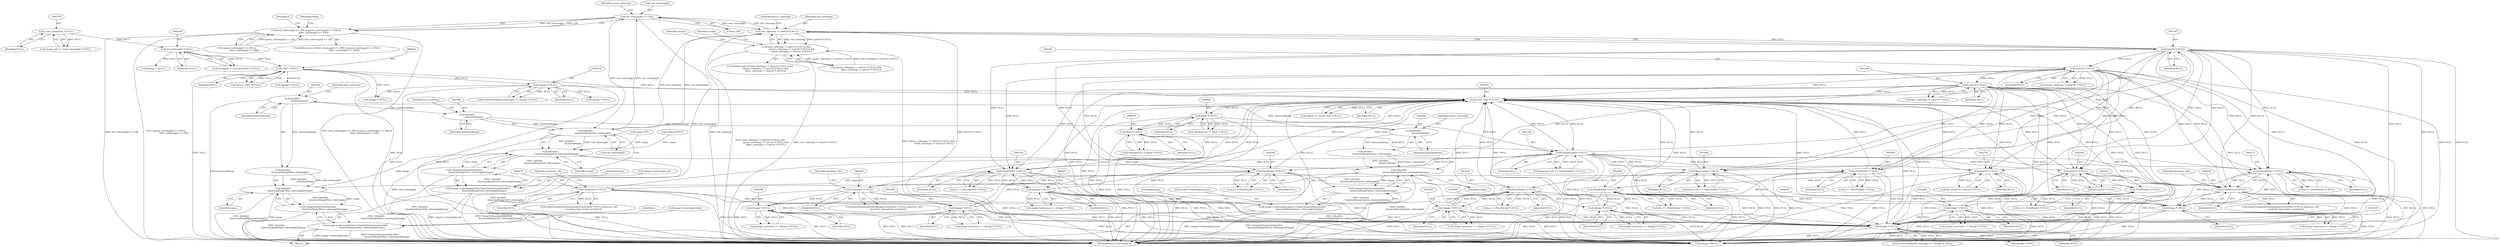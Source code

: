 digraph "0_ImageMagick_58cf5bf4fade82e3b510e8f3463a967278a3e410_0@pointer" {
"1001419" [label="(Call,red_colormap[i] >= 256)"];
"1001384" [label="(Call,red_colormap != (uint16 *) NULL)"];
"1001464" [label="(Call,(double)\n                    QuantumRange*red_colormap[i])"];
"1001465" [label="(Call,(double)\n                    QuantumRange)"];
"1001501" [label="(Call,(double)\n                    QuantumRange)"];
"1001483" [label="(Call,(double)\n                    QuantumRange)"];
"1001419" [label="(Call,red_colormap[i] >= 256)"];
"1001386" [label="(Call,(uint16 *) NULL)"];
"1001145" [label="(Call,(QuantumInfo *) NULL)"];
"1000760" [label="(Call,(const char *) NULL)"];
"1002341" [label="(Call,(PixelPacket *) NULL)"];
"1002460" [label="(Call,(Image *) NULL)"];
"1001392" [label="(Call,(uint16 *) NULL)"];
"1001397" [label="(Call,(uint16 *) NULL)"];
"1001861" [label="(Call,(PixelPacket *) NULL)"];
"1001888" [label="(Call,(Image *) NULL)"];
"1001869" [label="(Call,(CacheView *) NULL)"];
"1002087" [label="(Call,(Image *) NULL)"];
"1002068" [label="(Call,(CacheView *) NULL)"];
"1002060" [label="(Call,(PixelPacket *) NULL)"];
"1003000" [label="(Call,(Image *) NULL)"];
"1002797" [label="(Call,(PixelPacket *) NULL)"];
"1002732" [label="(Call,(uint32 *) NULL)"];
"1002639" [label="(Call,(Image *) NULL)"];
"1002522" [label="(Call,(PixelPacket *) NULL)"];
"1002489" [label="(Call,(uint32 *) NULL)"];
"1003149" [label="(Call,(PixelPacket *) NULL)"];
"1003079" [label="(Call,(MemoryInfo *) NULL)"];
"1003228" [label="(Call,(Image *) NULL)"];
"1000317" [label="(Call,(Image *) NULL)"];
"1000243" [label="(Call,(TIFF *) NULL)"];
"1000185" [label="(Call,(ExceptionInfo *) NULL)"];
"1000158" [label="(Call,(const ImageInfo *) NULL)"];
"1003337" [label="(Call,(Image *) NULL)"];
"1002170" [label="(Call,(PixelPacket *) NULL)"];
"1002265" [label="(Call,(Image *) NULL)"];
"1002246" [label="(Call,(CacheView *) NULL)"];
"1000938" [label="(Call,(float *) NULL)"];
"1000900" [label="(Call,(float *) NULL)"];
"1001383" [label="(Call,(red_colormap != (uint16 *) NULL) &&\n                (green_colormap != (uint16 *) NULL) &&\n                (blue_colormap != (uint16 *) NULL))"];
"1001418" [label="(Call,(red_colormap[i] >= 256) || (green_colormap[i] >= 256) ||\n                      (blue_colormap[i] >= 256))"];
"1001463" [label="(Call,((double)\n                    QuantumRange*red_colormap[i])/range)"];
"1001462" [label="(Call,ClampToQuantum(((double)\n                    QuantumRange*red_colormap[i])/range))"];
"1001454" [label="(Call,image->colormap[i].red=ClampToQuantum(((double)\n                    QuantumRange*red_colormap[i])/range))"];
"1001481" [label="(Call,((double)\n                    QuantumRange*green_colormap[i])/range)"];
"1001480" [label="(Call,ClampToQuantum(((double)\n                    QuantumRange*green_colormap[i])/range))"];
"1001472" [label="(Call,image->colormap[i].green=ClampToQuantum(((double)\n                    QuantumRange*green_colormap[i])/range))"];
"1001499" [label="(Call,((double)\n                    QuantumRange*blue_colormap[i])/range)"];
"1001498" [label="(Call,ClampToQuantum(((double)\n                    QuantumRange*blue_colormap[i])/range))"];
"1001490" [label="(Call,image->colormap[i].blue=ClampToQuantum(((double)\n                    QuantumRange*blue_colormap[i])/range))"];
"1001147" [label="(Identifier,NULL)"];
"1001417" [label="(ControlStructure,if ((red_colormap[i] >= 256) || (green_colormap[i] >= 256) ||\n                      (blue_colormap[i] >= 256)))"];
"1002732" [label="(Call,(uint32 *) NULL)"];
"1001427" [label="(Identifier,green_colormap)"];
"1001468" [label="(Call,red_colormap[i])"];
"1003224" [label="(Call,image->previous == (Image *) NULL)"];
"1002795" [label="(Call,tile == (PixelPacket *) NULL)"];
"1001418" [label="(Call,(red_colormap[i] >= 256) || (green_colormap[i] >= 256) ||\n                      (blue_colormap[i] >= 256))"];
"1001498" [label="(Call,ClampToQuantum(((double)\n                    QuantumRange*blue_colormap[i])/range))"];
"1001463" [label="(Call,((double)\n                    QuantumRange*red_colormap[i])/range)"];
"1001391" [label="(Identifier,green_colormap)"];
"1001467" [label="(Identifier,QuantumRange)"];
"1002062" [label="(Identifier,NULL)"];
"1000314" [label="(Call,GetNextImageInList(image) == (Image *) NULL)"];
"1001511" [label="(Identifier,image)"];
"1001494" [label="(Identifier,image)"];
"1002639" [label="(Call,(Image *) NULL)"];
"1000215" [label="(Call,(Image *) NULL)"];
"1003081" [label="(Identifier,NULL)"];
"1001872" [label="(Identifier,quantum_info)"];
"1002089" [label="(Identifier,NULL)"];
"1001424" [label="(Call,(green_colormap[i] >= 256) ||\n                      (blue_colormap[i] >= 256))"];
"1002460" [label="(Call,(Image *) NULL)"];
"1001483" [label="(Call,(double)\n                    QuantumRange)"];
"1003228" [label="(Call,(Image *) NULL)"];
"1001389" [label="(Call,(green_colormap != (uint16 *) NULL) &&\n                (blue_colormap != (uint16 *) NULL))"];
"1003147" [label="(Call,q == (PixelPacket *) NULL)"];
"1000902" [label="(Identifier,NULL)"];
"1001503" [label="(Identifier,QuantumRange)"];
"1002635" [label="(Call,image->previous == (Image *) NULL)"];
"1000243" [label="(Call,(TIFF *) NULL)"];
"1001476" [label="(Identifier,image)"];
"1003230" [label="(Identifier,NULL)"];
"1001397" [label="(Call,(uint16 *) NULL)"];
"1001487" [label="(Identifier,green_colormap)"];
"1002641" [label="(Identifier,NULL)"];
"1001464" [label="(Call,(double)\n                    QuantumRange*red_colormap[i])"];
"1003334" [label="(Call,GetNextImageInList(image) == (Image *) NULL)"];
"1000898" [label="(Call,chromaticity != (float *) NULL)"];
"1001480" [label="(Call,ClampToQuantum(((double)\n                    QuantumRange*green_colormap[i])/range))"];
"1001859" [label="(Call,q == (PixelPacket *) NULL)"];
"1001401" [label="(Call,range=255)"];
"1001871" [label="(Identifier,NULL)"];
"1002462" [label="(Identifier,NULL)"];
"1003400" [label="(Call,(Image *)NULL)"];
"1002730" [label="(Call,tile_pixels == (uint32 *) NULL)"];
"1002522" [label="(Call,(PixelPacket *) NULL)"];
"1001394" [label="(Identifier,NULL)"];
"1000319" [label="(Identifier,NULL)"];
"1001861" [label="(Call,(PixelPacket *) NULL)"];
"1001386" [label="(Call,(uint16 *) NULL)"];
"1002491" [label="(Identifier,NULL)"];
"1002524" [label="(Identifier,NULL)"];
"1001382" [label="(ControlStructure,if ((red_colormap != (uint16 *) NULL) &&\n                (green_colormap != (uint16 *) NULL) &&\n                (blue_colormap != (uint16 *) NULL)))"];
"1001436" [label="(Call,range=65535)"];
"1003002" [label="(Identifier,NULL)"];
"1001384" [label="(Call,red_colormap != (uint16 *) NULL)"];
"1001452" [label="(Identifier,i)"];
"1002339" [label="(Call,q == (PixelPacket *) NULL)"];
"1000936" [label="(Call,chromaticity != (float *) NULL)"];
"1000156" [label="(Call,image_info != (const ImageInfo *) NULL)"];
"1000758" [label="(Call,option == (const char *) NULL)"];
"1002261" [label="(Call,image->previous == (Image *) NULL)"];
"1001469" [label="(Identifier,red_colormap)"];
"1002248" [label="(Identifier,NULL)"];
"1001863" [label="(Identifier,NULL)"];
"1002489" [label="(Call,(uint32 *) NULL)"];
"1002520" [label="(Call,q == (PixelPacket *) NULL)"];
"1003337" [label="(Call,(Image *) NULL)"];
"1001869" [label="(Call,(CacheView *) NULL)"];
"1002070" [label="(Identifier,NULL)"];
"1001472" [label="(Call,image->colormap[i].green=ClampToQuantum(((double)\n                    QuantumRange*green_colormap[i])/range))"];
"1001482" [label="(Call,(double)\n                    QuantumRange*green_colormap[i])"];
"1001143" [label="(Call,quantum_info == (QuantumInfo *) NULL)"];
"1001471" [label="(Identifier,range)"];
"1001388" [label="(Identifier,NULL)"];
"1000328" [label="(Call,(Image *) NULL)"];
"1002343" [label="(Identifier,NULL)"];
"1001416" [label="(Identifier,i)"];
"1002797" [label="(Call,(PixelPacket *) NULL)"];
"1001501" [label="(Call,(double)\n                    QuantumRange)"];
"1001395" [label="(Call,blue_colormap != (uint16 *) NULL)"];
"1001465" [label="(Call,(double)\n                    QuantumRange)"];
"1000938" [label="(Call,(float *) NULL)"];
"1001402" [label="(Identifier,range)"];
"1001499" [label="(Call,((double)\n                    QuantumRange*blue_colormap[i])/range)"];
"1002071" [label="(Identifier,quantum_info)"];
"1000187" [label="(Identifier,NULL)"];
"1002087" [label="(Call,(Image *) NULL)"];
"1003406" [label="(MethodReturn,static Image *)"];
"1001455" [label="(Call,image->colormap[i].red)"];
"1000158" [label="(Call,(const ImageInfo *) NULL)"];
"1002799" [label="(Identifier,NULL)"];
"1001399" [label="(Identifier,NULL)"];
"1002170" [label="(Call,(PixelPacket *) NULL)"];
"1003000" [label="(Call,(Image *) NULL)"];
"1002249" [label="(Identifier,quantum_info)"];
"1000245" [label="(Identifier,NULL)"];
"1001392" [label="(Call,(uint16 *) NULL)"];
"1001383" [label="(Call,(red_colormap != (uint16 *) NULL) &&\n                (green_colormap != (uint16 *) NULL) &&\n                (blue_colormap != (uint16 *) NULL))"];
"1002066" [label="(Call,ImportQuantumPixels(image,(CacheView *) NULL,quantum_info,\n            quantum_type,pixels,exception))"];
"1001507" [label="(Identifier,range)"];
"1001888" [label="(Call,(Image *) NULL)"];
"1002060" [label="(Call,(PixelPacket *) NULL)"];
"1001453" [label="(Block,)"];
"1001462" [label="(Call,ClampToQuantum(((double)\n                    QuantumRange*red_colormap[i])/range))"];
"1001481" [label="(Call,((double)\n                    QuantumRange*green_colormap[i])/range)"];
"1000940" [label="(Identifier,NULL)"];
"1002267" [label="(Identifier,NULL)"];
"1000900" [label="(Call,(float *) NULL)"];
"1002734" [label="(Identifier,NULL)"];
"1000307" [label="(Call,(Image *) NULL)"];
"1001489" [label="(Identifier,range)"];
"1001423" [label="(Literal,256)"];
"1002341" [label="(Call,(PixelPacket *) NULL)"];
"1001890" [label="(Identifier,NULL)"];
"1003149" [label="(Call,(PixelPacket *) NULL)"];
"1002456" [label="(Call,image->previous == (Image *) NULL)"];
"1002058" [label="(Call,q == (PixelPacket *) NULL)"];
"1001145" [label="(Call,(QuantumInfo *) NULL)"];
"1000160" [label="(Identifier,NULL)"];
"1000241" [label="(Call,tiff == (TIFF *) NULL)"];
"1002168" [label="(Call,q == (PixelPacket *) NULL)"];
"1001490" [label="(Call,image->colormap[i].blue=ClampToQuantum(((double)\n                    QuantumRange*blue_colormap[i])/range))"];
"1000185" [label="(Call,(ExceptionInfo *) NULL)"];
"1001420" [label="(Call,red_colormap[i])"];
"1003346" [label="(Call,(Image *) NULL)"];
"1001500" [label="(Call,(double)\n                    QuantumRange*blue_colormap[i])"];
"1001505" [label="(Identifier,blue_colormap)"];
"1000183" [label="(Call,exception != (ExceptionInfo *) NULL)"];
"1000317" [label="(Call,(Image *) NULL)"];
"1002172" [label="(Identifier,NULL)"];
"1001419" [label="(Call,red_colormap[i] >= 256)"];
"1002487" [label="(Call,p=(uint32 *) NULL)"];
"1002244" [label="(Call,ImportQuantumPixels(image,(CacheView *) NULL,quantum_info,\n              quantum_type,pixels,exception))"];
"1001454" [label="(Call,image->colormap[i].red=ClampToQuantum(((double)\n                    QuantumRange*red_colormap[i])/range))"];
"1002083" [label="(Call,image->previous == (Image *) NULL)"];
"1003339" [label="(Identifier,NULL)"];
"1002068" [label="(Call,(CacheView *) NULL)"];
"1002265" [label="(Call,(Image *) NULL)"];
"1000760" [label="(Call,(const char *) NULL)"];
"1001884" [label="(Call,image->previous == (Image *) NULL)"];
"1001385" [label="(Identifier,red_colormap)"];
"1003079" [label="(Call,(MemoryInfo *) NULL)"];
"1003077" [label="(Call,pixel_info == (MemoryInfo *) NULL)"];
"1000252" [label="(Call,(Image *) NULL)"];
"1000762" [label="(Identifier,NULL)"];
"1001867" [label="(Call,ImportQuantumPixels(image,(CacheView *) NULL,quantum_info,\n            quantum_type,pixels,exception))"];
"1001437" [label="(Identifier,range)"];
"1001491" [label="(Call,image->colormap[i].blue)"];
"1003151" [label="(Identifier,NULL)"];
"1001473" [label="(Call,image->colormap[i].green)"];
"1001390" [label="(Call,green_colormap != (uint16 *) NULL)"];
"1001485" [label="(Identifier,QuantumRange)"];
"1002996" [label="(Call,image->previous == (Image *) NULL)"];
"1002246" [label="(Call,(CacheView *) NULL)"];
"1001419" -> "1001418"  [label="AST: "];
"1001419" -> "1001423"  [label="CFG: "];
"1001420" -> "1001419"  [label="AST: "];
"1001423" -> "1001419"  [label="AST: "];
"1001427" -> "1001419"  [label="CFG: "];
"1001418" -> "1001419"  [label="CFG: "];
"1001419" -> "1003406"  [label="DDG: red_colormap[i]"];
"1001419" -> "1001384"  [label="DDG: red_colormap[i]"];
"1001419" -> "1001418"  [label="DDG: red_colormap[i]"];
"1001419" -> "1001418"  [label="DDG: 256"];
"1001384" -> "1001419"  [label="DDG: red_colormap"];
"1001464" -> "1001419"  [label="DDG: red_colormap[i]"];
"1001419" -> "1001464"  [label="DDG: red_colormap[i]"];
"1001384" -> "1001383"  [label="AST: "];
"1001384" -> "1001386"  [label="CFG: "];
"1001385" -> "1001384"  [label="AST: "];
"1001386" -> "1001384"  [label="AST: "];
"1001391" -> "1001384"  [label="CFG: "];
"1001383" -> "1001384"  [label="CFG: "];
"1001384" -> "1003406"  [label="DDG: red_colormap"];
"1001384" -> "1003406"  [label="DDG: (uint16 *) NULL"];
"1001384" -> "1001383"  [label="DDG: red_colormap"];
"1001384" -> "1001383"  [label="DDG: (uint16 *) NULL"];
"1001464" -> "1001384"  [label="DDG: red_colormap[i]"];
"1001386" -> "1001384"  [label="DDG: NULL"];
"1001384" -> "1001464"  [label="DDG: red_colormap"];
"1001464" -> "1001463"  [label="AST: "];
"1001464" -> "1001468"  [label="CFG: "];
"1001465" -> "1001464"  [label="AST: "];
"1001468" -> "1001464"  [label="AST: "];
"1001471" -> "1001464"  [label="CFG: "];
"1001464" -> "1003406"  [label="DDG: red_colormap[i]"];
"1001464" -> "1001463"  [label="DDG: (double)\n                    QuantumRange"];
"1001464" -> "1001463"  [label="DDG: red_colormap[i]"];
"1001465" -> "1001464"  [label="DDG: QuantumRange"];
"1001465" -> "1001467"  [label="CFG: "];
"1001466" -> "1001465"  [label="AST: "];
"1001467" -> "1001465"  [label="AST: "];
"1001469" -> "1001465"  [label="CFG: "];
"1001501" -> "1001465"  [label="DDG: QuantumRange"];
"1001465" -> "1001483"  [label="DDG: QuantumRange"];
"1001501" -> "1001500"  [label="AST: "];
"1001501" -> "1001503"  [label="CFG: "];
"1001502" -> "1001501"  [label="AST: "];
"1001503" -> "1001501"  [label="AST: "];
"1001505" -> "1001501"  [label="CFG: "];
"1001501" -> "1003406"  [label="DDG: QuantumRange"];
"1001501" -> "1001500"  [label="DDG: QuantumRange"];
"1001483" -> "1001501"  [label="DDG: QuantumRange"];
"1001483" -> "1001482"  [label="AST: "];
"1001483" -> "1001485"  [label="CFG: "];
"1001484" -> "1001483"  [label="AST: "];
"1001485" -> "1001483"  [label="AST: "];
"1001487" -> "1001483"  [label="CFG: "];
"1001483" -> "1001482"  [label="DDG: QuantumRange"];
"1001386" -> "1001388"  [label="CFG: "];
"1001387" -> "1001386"  [label="AST: "];
"1001388" -> "1001386"  [label="AST: "];
"1001386" -> "1003406"  [label="DDG: NULL"];
"1001386" -> "1000760"  [label="DDG: NULL"];
"1001145" -> "1001386"  [label="DDG: NULL"];
"1001386" -> "1001392"  [label="DDG: NULL"];
"1001386" -> "1001861"  [label="DDG: NULL"];
"1001386" -> "1002060"  [label="DDG: NULL"];
"1001386" -> "1002170"  [label="DDG: NULL"];
"1001386" -> "1002246"  [label="DDG: NULL"];
"1001386" -> "1002265"  [label="DDG: NULL"];
"1001386" -> "1002341"  [label="DDG: NULL"];
"1001386" -> "1002489"  [label="DDG: NULL"];
"1001386" -> "1002732"  [label="DDG: NULL"];
"1001386" -> "1003079"  [label="DDG: NULL"];
"1001386" -> "1003337"  [label="DDG: NULL"];
"1001386" -> "1003400"  [label="DDG: NULL"];
"1001145" -> "1001143"  [label="AST: "];
"1001145" -> "1001147"  [label="CFG: "];
"1001146" -> "1001145"  [label="AST: "];
"1001147" -> "1001145"  [label="AST: "];
"1001143" -> "1001145"  [label="CFG: "];
"1001145" -> "1003406"  [label="DDG: NULL"];
"1001145" -> "1000760"  [label="DDG: NULL"];
"1001145" -> "1001143"  [label="DDG: NULL"];
"1000760" -> "1001145"  [label="DDG: NULL"];
"1000938" -> "1001145"  [label="DDG: NULL"];
"1000900" -> "1001145"  [label="DDG: NULL"];
"1001145" -> "1001861"  [label="DDG: NULL"];
"1001145" -> "1002060"  [label="DDG: NULL"];
"1001145" -> "1002170"  [label="DDG: NULL"];
"1001145" -> "1002246"  [label="DDG: NULL"];
"1001145" -> "1002265"  [label="DDG: NULL"];
"1001145" -> "1002341"  [label="DDG: NULL"];
"1001145" -> "1002489"  [label="DDG: NULL"];
"1001145" -> "1002732"  [label="DDG: NULL"];
"1001145" -> "1003079"  [label="DDG: NULL"];
"1001145" -> "1003337"  [label="DDG: NULL"];
"1001145" -> "1003400"  [label="DDG: NULL"];
"1000760" -> "1000758"  [label="AST: "];
"1000760" -> "1000762"  [label="CFG: "];
"1000761" -> "1000760"  [label="AST: "];
"1000762" -> "1000760"  [label="AST: "];
"1000758" -> "1000760"  [label="CFG: "];
"1000760" -> "1003406"  [label="DDG: NULL"];
"1000760" -> "1000758"  [label="DDG: NULL"];
"1002341" -> "1000760"  [label="DDG: NULL"];
"1002460" -> "1000760"  [label="DDG: NULL"];
"1001861" -> "1000760"  [label="DDG: NULL"];
"1001888" -> "1000760"  [label="DDG: NULL"];
"1001869" -> "1000760"  [label="DDG: NULL"];
"1002087" -> "1000760"  [label="DDG: NULL"];
"1003000" -> "1000760"  [label="DDG: NULL"];
"1002639" -> "1000760"  [label="DDG: NULL"];
"1003149" -> "1000760"  [label="DDG: NULL"];
"1002060" -> "1000760"  [label="DDG: NULL"];
"1000317" -> "1000760"  [label="DDG: NULL"];
"1002522" -> "1000760"  [label="DDG: NULL"];
"1003337" -> "1000760"  [label="DDG: NULL"];
"1002170" -> "1000760"  [label="DDG: NULL"];
"1002265" -> "1000760"  [label="DDG: NULL"];
"1003079" -> "1000760"  [label="DDG: NULL"];
"1001392" -> "1000760"  [label="DDG: NULL"];
"1002732" -> "1000760"  [label="DDG: NULL"];
"1002797" -> "1000760"  [label="DDG: NULL"];
"1000243" -> "1000760"  [label="DDG: NULL"];
"1002246" -> "1000760"  [label="DDG: NULL"];
"1001397" -> "1000760"  [label="DDG: NULL"];
"1002068" -> "1000760"  [label="DDG: NULL"];
"1002489" -> "1000760"  [label="DDG: NULL"];
"1003228" -> "1000760"  [label="DDG: NULL"];
"1000760" -> "1000900"  [label="DDG: NULL"];
"1000760" -> "1000938"  [label="DDG: NULL"];
"1000760" -> "1003400"  [label="DDG: NULL"];
"1002341" -> "1002339"  [label="AST: "];
"1002341" -> "1002343"  [label="CFG: "];
"1002342" -> "1002341"  [label="AST: "];
"1002343" -> "1002341"  [label="AST: "];
"1002339" -> "1002341"  [label="CFG: "];
"1002341" -> "1003406"  [label="DDG: NULL"];
"1002341" -> "1002339"  [label="DDG: NULL"];
"1002460" -> "1002341"  [label="DDG: NULL"];
"1001392" -> "1002341"  [label="DDG: NULL"];
"1001397" -> "1002341"  [label="DDG: NULL"];
"1002341" -> "1002460"  [label="DDG: NULL"];
"1002341" -> "1003337"  [label="DDG: NULL"];
"1002341" -> "1003400"  [label="DDG: NULL"];
"1002460" -> "1002456"  [label="AST: "];
"1002460" -> "1002462"  [label="CFG: "];
"1002461" -> "1002460"  [label="AST: "];
"1002462" -> "1002460"  [label="AST: "];
"1002456" -> "1002460"  [label="CFG: "];
"1002460" -> "1003406"  [label="DDG: NULL"];
"1002460" -> "1002456"  [label="DDG: NULL"];
"1002460" -> "1003337"  [label="DDG: NULL"];
"1002460" -> "1003400"  [label="DDG: NULL"];
"1001392" -> "1001390"  [label="AST: "];
"1001392" -> "1001394"  [label="CFG: "];
"1001393" -> "1001392"  [label="AST: "];
"1001394" -> "1001392"  [label="AST: "];
"1001390" -> "1001392"  [label="CFG: "];
"1001392" -> "1003406"  [label="DDG: NULL"];
"1001392" -> "1001390"  [label="DDG: NULL"];
"1001392" -> "1001397"  [label="DDG: NULL"];
"1001392" -> "1001861"  [label="DDG: NULL"];
"1001392" -> "1002060"  [label="DDG: NULL"];
"1001392" -> "1002170"  [label="DDG: NULL"];
"1001392" -> "1002246"  [label="DDG: NULL"];
"1001392" -> "1002265"  [label="DDG: NULL"];
"1001392" -> "1002489"  [label="DDG: NULL"];
"1001392" -> "1002732"  [label="DDG: NULL"];
"1001392" -> "1003079"  [label="DDG: NULL"];
"1001392" -> "1003337"  [label="DDG: NULL"];
"1001392" -> "1003400"  [label="DDG: NULL"];
"1001397" -> "1001395"  [label="AST: "];
"1001397" -> "1001399"  [label="CFG: "];
"1001398" -> "1001397"  [label="AST: "];
"1001399" -> "1001397"  [label="AST: "];
"1001395" -> "1001397"  [label="CFG: "];
"1001397" -> "1003406"  [label="DDG: NULL"];
"1001397" -> "1001395"  [label="DDG: NULL"];
"1001397" -> "1001861"  [label="DDG: NULL"];
"1001397" -> "1002060"  [label="DDG: NULL"];
"1001397" -> "1002170"  [label="DDG: NULL"];
"1001397" -> "1002246"  [label="DDG: NULL"];
"1001397" -> "1002265"  [label="DDG: NULL"];
"1001397" -> "1002489"  [label="DDG: NULL"];
"1001397" -> "1002732"  [label="DDG: NULL"];
"1001397" -> "1003079"  [label="DDG: NULL"];
"1001397" -> "1003337"  [label="DDG: NULL"];
"1001397" -> "1003400"  [label="DDG: NULL"];
"1001861" -> "1001859"  [label="AST: "];
"1001861" -> "1001863"  [label="CFG: "];
"1001862" -> "1001861"  [label="AST: "];
"1001863" -> "1001861"  [label="AST: "];
"1001859" -> "1001861"  [label="CFG: "];
"1001861" -> "1003406"  [label="DDG: NULL"];
"1001861" -> "1001859"  [label="DDG: NULL"];
"1001888" -> "1001861"  [label="DDG: NULL"];
"1001861" -> "1001869"  [label="DDG: NULL"];
"1001861" -> "1003337"  [label="DDG: NULL"];
"1001861" -> "1003400"  [label="DDG: NULL"];
"1001888" -> "1001884"  [label="AST: "];
"1001888" -> "1001890"  [label="CFG: "];
"1001889" -> "1001888"  [label="AST: "];
"1001890" -> "1001888"  [label="AST: "];
"1001884" -> "1001888"  [label="CFG: "];
"1001888" -> "1003406"  [label="DDG: NULL"];
"1001888" -> "1001884"  [label="DDG: NULL"];
"1001869" -> "1001888"  [label="DDG: NULL"];
"1001888" -> "1003337"  [label="DDG: NULL"];
"1001888" -> "1003400"  [label="DDG: NULL"];
"1001869" -> "1001867"  [label="AST: "];
"1001869" -> "1001871"  [label="CFG: "];
"1001870" -> "1001869"  [label="AST: "];
"1001871" -> "1001869"  [label="AST: "];
"1001872" -> "1001869"  [label="CFG: "];
"1001869" -> "1003406"  [label="DDG: NULL"];
"1001869" -> "1001867"  [label="DDG: NULL"];
"1001869" -> "1003337"  [label="DDG: NULL"];
"1001869" -> "1003400"  [label="DDG: NULL"];
"1002087" -> "1002083"  [label="AST: "];
"1002087" -> "1002089"  [label="CFG: "];
"1002088" -> "1002087"  [label="AST: "];
"1002089" -> "1002087"  [label="AST: "];
"1002083" -> "1002087"  [label="CFG: "];
"1002087" -> "1003406"  [label="DDG: NULL"];
"1002087" -> "1002060"  [label="DDG: NULL"];
"1002087" -> "1002083"  [label="DDG: NULL"];
"1002068" -> "1002087"  [label="DDG: NULL"];
"1002087" -> "1003337"  [label="DDG: NULL"];
"1002087" -> "1003400"  [label="DDG: NULL"];
"1002068" -> "1002066"  [label="AST: "];
"1002068" -> "1002070"  [label="CFG: "];
"1002069" -> "1002068"  [label="AST: "];
"1002070" -> "1002068"  [label="AST: "];
"1002071" -> "1002068"  [label="CFG: "];
"1002068" -> "1003406"  [label="DDG: NULL"];
"1002068" -> "1002066"  [label="DDG: NULL"];
"1002060" -> "1002068"  [label="DDG: NULL"];
"1002068" -> "1003337"  [label="DDG: NULL"];
"1002068" -> "1003400"  [label="DDG: NULL"];
"1002060" -> "1002058"  [label="AST: "];
"1002060" -> "1002062"  [label="CFG: "];
"1002061" -> "1002060"  [label="AST: "];
"1002062" -> "1002060"  [label="AST: "];
"1002058" -> "1002060"  [label="CFG: "];
"1002060" -> "1003406"  [label="DDG: NULL"];
"1002060" -> "1002058"  [label="DDG: NULL"];
"1002060" -> "1003337"  [label="DDG: NULL"];
"1002060" -> "1003400"  [label="DDG: NULL"];
"1003000" -> "1002996"  [label="AST: "];
"1003000" -> "1003002"  [label="CFG: "];
"1003001" -> "1003000"  [label="AST: "];
"1003002" -> "1003000"  [label="AST: "];
"1002996" -> "1003000"  [label="CFG: "];
"1003000" -> "1003406"  [label="DDG: NULL"];
"1003000" -> "1002797"  [label="DDG: NULL"];
"1003000" -> "1002996"  [label="DDG: NULL"];
"1002797" -> "1003000"  [label="DDG: NULL"];
"1003000" -> "1003337"  [label="DDG: NULL"];
"1003000" -> "1003400"  [label="DDG: NULL"];
"1002797" -> "1002795"  [label="AST: "];
"1002797" -> "1002799"  [label="CFG: "];
"1002798" -> "1002797"  [label="AST: "];
"1002799" -> "1002797"  [label="AST: "];
"1002795" -> "1002797"  [label="CFG: "];
"1002797" -> "1003406"  [label="DDG: NULL"];
"1002797" -> "1002795"  [label="DDG: NULL"];
"1002732" -> "1002797"  [label="DDG: NULL"];
"1002797" -> "1003337"  [label="DDG: NULL"];
"1002797" -> "1003400"  [label="DDG: NULL"];
"1002732" -> "1002730"  [label="AST: "];
"1002732" -> "1002734"  [label="CFG: "];
"1002733" -> "1002732"  [label="AST: "];
"1002734" -> "1002732"  [label="AST: "];
"1002730" -> "1002732"  [label="CFG: "];
"1002732" -> "1003406"  [label="DDG: NULL"];
"1002732" -> "1002730"  [label="DDG: NULL"];
"1002732" -> "1003337"  [label="DDG: NULL"];
"1002732" -> "1003400"  [label="DDG: NULL"];
"1002639" -> "1002635"  [label="AST: "];
"1002639" -> "1002641"  [label="CFG: "];
"1002640" -> "1002639"  [label="AST: "];
"1002641" -> "1002639"  [label="AST: "];
"1002635" -> "1002639"  [label="CFG: "];
"1002639" -> "1003406"  [label="DDG: NULL"];
"1002639" -> "1002522"  [label="DDG: NULL"];
"1002639" -> "1002635"  [label="DDG: NULL"];
"1002522" -> "1002639"  [label="DDG: NULL"];
"1002639" -> "1003337"  [label="DDG: NULL"];
"1002639" -> "1003400"  [label="DDG: NULL"];
"1002522" -> "1002520"  [label="AST: "];
"1002522" -> "1002524"  [label="CFG: "];
"1002523" -> "1002522"  [label="AST: "];
"1002524" -> "1002522"  [label="AST: "];
"1002520" -> "1002522"  [label="CFG: "];
"1002522" -> "1003406"  [label="DDG: NULL"];
"1002522" -> "1002520"  [label="DDG: NULL"];
"1002489" -> "1002522"  [label="DDG: NULL"];
"1002522" -> "1003337"  [label="DDG: NULL"];
"1002522" -> "1003400"  [label="DDG: NULL"];
"1002489" -> "1002487"  [label="AST: "];
"1002489" -> "1002491"  [label="CFG: "];
"1002490" -> "1002489"  [label="AST: "];
"1002491" -> "1002489"  [label="AST: "];
"1002487" -> "1002489"  [label="CFG: "];
"1002489" -> "1003406"  [label="DDG: NULL"];
"1002489" -> "1002487"  [label="DDG: NULL"];
"1002489" -> "1003337"  [label="DDG: NULL"];
"1002489" -> "1003400"  [label="DDG: NULL"];
"1003149" -> "1003147"  [label="AST: "];
"1003149" -> "1003151"  [label="CFG: "];
"1003150" -> "1003149"  [label="AST: "];
"1003151" -> "1003149"  [label="AST: "];
"1003147" -> "1003149"  [label="CFG: "];
"1003149" -> "1003406"  [label="DDG: NULL"];
"1003149" -> "1003147"  [label="DDG: NULL"];
"1003079" -> "1003149"  [label="DDG: NULL"];
"1003228" -> "1003149"  [label="DDG: NULL"];
"1003149" -> "1003228"  [label="DDG: NULL"];
"1003149" -> "1003337"  [label="DDG: NULL"];
"1003149" -> "1003400"  [label="DDG: NULL"];
"1003079" -> "1003077"  [label="AST: "];
"1003079" -> "1003081"  [label="CFG: "];
"1003080" -> "1003079"  [label="AST: "];
"1003081" -> "1003079"  [label="AST: "];
"1003077" -> "1003079"  [label="CFG: "];
"1003079" -> "1003406"  [label="DDG: NULL"];
"1003079" -> "1003077"  [label="DDG: NULL"];
"1003079" -> "1003337"  [label="DDG: NULL"];
"1003079" -> "1003400"  [label="DDG: NULL"];
"1003228" -> "1003224"  [label="AST: "];
"1003228" -> "1003230"  [label="CFG: "];
"1003229" -> "1003228"  [label="AST: "];
"1003230" -> "1003228"  [label="AST: "];
"1003224" -> "1003228"  [label="CFG: "];
"1003228" -> "1003406"  [label="DDG: NULL"];
"1003228" -> "1003224"  [label="DDG: NULL"];
"1003228" -> "1003337"  [label="DDG: NULL"];
"1003228" -> "1003400"  [label="DDG: NULL"];
"1000317" -> "1000314"  [label="AST: "];
"1000317" -> "1000319"  [label="CFG: "];
"1000318" -> "1000317"  [label="AST: "];
"1000319" -> "1000317"  [label="AST: "];
"1000314" -> "1000317"  [label="CFG: "];
"1000317" -> "1003406"  [label="DDG: NULL"];
"1000317" -> "1000307"  [label="DDG: NULL"];
"1000317" -> "1000314"  [label="DDG: NULL"];
"1000243" -> "1000317"  [label="DDG: NULL"];
"1000317" -> "1000328"  [label="DDG: NULL"];
"1000317" -> "1003400"  [label="DDG: NULL"];
"1000243" -> "1000241"  [label="AST: "];
"1000243" -> "1000245"  [label="CFG: "];
"1000244" -> "1000243"  [label="AST: "];
"1000245" -> "1000243"  [label="AST: "];
"1000241" -> "1000243"  [label="CFG: "];
"1000243" -> "1003406"  [label="DDG: NULL"];
"1000243" -> "1000241"  [label="DDG: NULL"];
"1000185" -> "1000243"  [label="DDG: NULL"];
"1000243" -> "1000252"  [label="DDG: NULL"];
"1000243" -> "1000307"  [label="DDG: NULL"];
"1000243" -> "1003400"  [label="DDG: NULL"];
"1000185" -> "1000183"  [label="AST: "];
"1000185" -> "1000187"  [label="CFG: "];
"1000186" -> "1000185"  [label="AST: "];
"1000187" -> "1000185"  [label="AST: "];
"1000183" -> "1000185"  [label="CFG: "];
"1000185" -> "1000183"  [label="DDG: NULL"];
"1000158" -> "1000185"  [label="DDG: NULL"];
"1000185" -> "1000215"  [label="DDG: NULL"];
"1000158" -> "1000156"  [label="AST: "];
"1000158" -> "1000160"  [label="CFG: "];
"1000159" -> "1000158"  [label="AST: "];
"1000160" -> "1000158"  [label="AST: "];
"1000156" -> "1000158"  [label="CFG: "];
"1000158" -> "1000156"  [label="DDG: NULL"];
"1003337" -> "1003334"  [label="AST: "];
"1003337" -> "1003339"  [label="CFG: "];
"1003338" -> "1003337"  [label="AST: "];
"1003339" -> "1003337"  [label="AST: "];
"1003334" -> "1003337"  [label="CFG: "];
"1003337" -> "1003406"  [label="DDG: NULL"];
"1003337" -> "1003334"  [label="DDG: NULL"];
"1002170" -> "1003337"  [label="DDG: NULL"];
"1002265" -> "1003337"  [label="DDG: NULL"];
"1002246" -> "1003337"  [label="DDG: NULL"];
"1003337" -> "1003346"  [label="DDG: NULL"];
"1003337" -> "1003400"  [label="DDG: NULL"];
"1002170" -> "1002168"  [label="AST: "];
"1002170" -> "1002172"  [label="CFG: "];
"1002171" -> "1002170"  [label="AST: "];
"1002172" -> "1002170"  [label="AST: "];
"1002168" -> "1002170"  [label="CFG: "];
"1002170" -> "1003406"  [label="DDG: NULL"];
"1002170" -> "1002168"  [label="DDG: NULL"];
"1002265" -> "1002170"  [label="DDG: NULL"];
"1002246" -> "1002170"  [label="DDG: NULL"];
"1002170" -> "1002246"  [label="DDG: NULL"];
"1002170" -> "1002265"  [label="DDG: NULL"];
"1002170" -> "1003400"  [label="DDG: NULL"];
"1002265" -> "1002261"  [label="AST: "];
"1002265" -> "1002267"  [label="CFG: "];
"1002266" -> "1002265"  [label="AST: "];
"1002267" -> "1002265"  [label="AST: "];
"1002261" -> "1002265"  [label="CFG: "];
"1002265" -> "1003406"  [label="DDG: NULL"];
"1002265" -> "1002261"  [label="DDG: NULL"];
"1002246" -> "1002265"  [label="DDG: NULL"];
"1002265" -> "1003400"  [label="DDG: NULL"];
"1002246" -> "1002244"  [label="AST: "];
"1002246" -> "1002248"  [label="CFG: "];
"1002247" -> "1002246"  [label="AST: "];
"1002248" -> "1002246"  [label="AST: "];
"1002249" -> "1002246"  [label="CFG: "];
"1002246" -> "1003406"  [label="DDG: NULL"];
"1002246" -> "1002244"  [label="DDG: NULL"];
"1002246" -> "1003400"  [label="DDG: NULL"];
"1000938" -> "1000936"  [label="AST: "];
"1000938" -> "1000940"  [label="CFG: "];
"1000939" -> "1000938"  [label="AST: "];
"1000940" -> "1000938"  [label="AST: "];
"1000936" -> "1000938"  [label="CFG: "];
"1000938" -> "1003406"  [label="DDG: NULL"];
"1000938" -> "1000936"  [label="DDG: NULL"];
"1000900" -> "1000938"  [label="DDG: NULL"];
"1000938" -> "1003400"  [label="DDG: NULL"];
"1000900" -> "1000898"  [label="AST: "];
"1000900" -> "1000902"  [label="CFG: "];
"1000901" -> "1000900"  [label="AST: "];
"1000902" -> "1000900"  [label="AST: "];
"1000898" -> "1000900"  [label="CFG: "];
"1000900" -> "1003406"  [label="DDG: NULL"];
"1000900" -> "1000898"  [label="DDG: NULL"];
"1000900" -> "1003400"  [label="DDG: NULL"];
"1001383" -> "1001382"  [label="AST: "];
"1001383" -> "1001389"  [label="CFG: "];
"1001389" -> "1001383"  [label="AST: "];
"1001402" -> "1001383"  [label="CFG: "];
"1001511" -> "1001383"  [label="CFG: "];
"1001383" -> "1003406"  [label="DDG: (red_colormap != (uint16 *) NULL) &&\n                (green_colormap != (uint16 *) NULL) &&\n                (blue_colormap != (uint16 *) NULL)"];
"1001383" -> "1003406"  [label="DDG: red_colormap != (uint16 *) NULL"];
"1001383" -> "1003406"  [label="DDG: (green_colormap != (uint16 *) NULL) &&\n                (blue_colormap != (uint16 *) NULL)"];
"1001389" -> "1001383"  [label="DDG: green_colormap != (uint16 *) NULL"];
"1001389" -> "1001383"  [label="DDG: blue_colormap != (uint16 *) NULL"];
"1001418" -> "1001417"  [label="AST: "];
"1001418" -> "1001424"  [label="CFG: "];
"1001424" -> "1001418"  [label="AST: "];
"1001437" -> "1001418"  [label="CFG: "];
"1001416" -> "1001418"  [label="CFG: "];
"1001418" -> "1003406"  [label="DDG: (red_colormap[i] >= 256) || (green_colormap[i] >= 256) ||\n                      (blue_colormap[i] >= 256)"];
"1001418" -> "1003406"  [label="DDG: red_colormap[i] >= 256"];
"1001418" -> "1003406"  [label="DDG: (green_colormap[i] >= 256) ||\n                      (blue_colormap[i] >= 256)"];
"1001424" -> "1001418"  [label="DDG: green_colormap[i] >= 256"];
"1001424" -> "1001418"  [label="DDG: blue_colormap[i] >= 256"];
"1001463" -> "1001462"  [label="AST: "];
"1001463" -> "1001471"  [label="CFG: "];
"1001471" -> "1001463"  [label="AST: "];
"1001462" -> "1001463"  [label="CFG: "];
"1001463" -> "1003406"  [label="DDG: (double)\n                    QuantumRange*red_colormap[i]"];
"1001463" -> "1001462"  [label="DDG: (double)\n                    QuantumRange*red_colormap[i]"];
"1001463" -> "1001462"  [label="DDG: range"];
"1001436" -> "1001463"  [label="DDG: range"];
"1001401" -> "1001463"  [label="DDG: range"];
"1001499" -> "1001463"  [label="DDG: range"];
"1001463" -> "1001481"  [label="DDG: range"];
"1001462" -> "1001454"  [label="AST: "];
"1001454" -> "1001462"  [label="CFG: "];
"1001462" -> "1003406"  [label="DDG: ((double)\n                    QuantumRange*red_colormap[i])/range"];
"1001462" -> "1001454"  [label="DDG: ((double)\n                    QuantumRange*red_colormap[i])/range"];
"1001454" -> "1001453"  [label="AST: "];
"1001455" -> "1001454"  [label="AST: "];
"1001476" -> "1001454"  [label="CFG: "];
"1001454" -> "1003406"  [label="DDG: ClampToQuantum(((double)\n                    QuantumRange*red_colormap[i])/range)"];
"1001454" -> "1003406"  [label="DDG: image->colormap[i].red"];
"1001481" -> "1001480"  [label="AST: "];
"1001481" -> "1001489"  [label="CFG: "];
"1001482" -> "1001481"  [label="AST: "];
"1001489" -> "1001481"  [label="AST: "];
"1001480" -> "1001481"  [label="CFG: "];
"1001481" -> "1003406"  [label="DDG: (double)\n                    QuantumRange*green_colormap[i]"];
"1001481" -> "1001480"  [label="DDG: (double)\n                    QuantumRange*green_colormap[i]"];
"1001481" -> "1001480"  [label="DDG: range"];
"1001482" -> "1001481"  [label="DDG: (double)\n                    QuantumRange"];
"1001482" -> "1001481"  [label="DDG: green_colormap[i]"];
"1001481" -> "1001499"  [label="DDG: range"];
"1001480" -> "1001472"  [label="AST: "];
"1001472" -> "1001480"  [label="CFG: "];
"1001480" -> "1003406"  [label="DDG: ((double)\n                    QuantumRange*green_colormap[i])/range"];
"1001480" -> "1001472"  [label="DDG: ((double)\n                    QuantumRange*green_colormap[i])/range"];
"1001472" -> "1001453"  [label="AST: "];
"1001473" -> "1001472"  [label="AST: "];
"1001494" -> "1001472"  [label="CFG: "];
"1001472" -> "1003406"  [label="DDG: ClampToQuantum(((double)\n                    QuantumRange*green_colormap[i])/range)"];
"1001472" -> "1003406"  [label="DDG: image->colormap[i].green"];
"1001499" -> "1001498"  [label="AST: "];
"1001499" -> "1001507"  [label="CFG: "];
"1001500" -> "1001499"  [label="AST: "];
"1001507" -> "1001499"  [label="AST: "];
"1001498" -> "1001499"  [label="CFG: "];
"1001499" -> "1003406"  [label="DDG: (double)\n                    QuantumRange*blue_colormap[i]"];
"1001499" -> "1003406"  [label="DDG: range"];
"1001499" -> "1001498"  [label="DDG: (double)\n                    QuantumRange*blue_colormap[i]"];
"1001499" -> "1001498"  [label="DDG: range"];
"1001500" -> "1001499"  [label="DDG: (double)\n                    QuantumRange"];
"1001500" -> "1001499"  [label="DDG: blue_colormap[i]"];
"1001498" -> "1001490"  [label="AST: "];
"1001490" -> "1001498"  [label="CFG: "];
"1001498" -> "1003406"  [label="DDG: ((double)\n                    QuantumRange*blue_colormap[i])/range"];
"1001498" -> "1001490"  [label="DDG: ((double)\n                    QuantumRange*blue_colormap[i])/range"];
"1001490" -> "1001453"  [label="AST: "];
"1001491" -> "1001490"  [label="AST: "];
"1001452" -> "1001490"  [label="CFG: "];
"1001490" -> "1003406"  [label="DDG: ClampToQuantum(((double)\n                    QuantumRange*blue_colormap[i])/range)"];
"1001490" -> "1003406"  [label="DDG: image->colormap[i].blue"];
}
